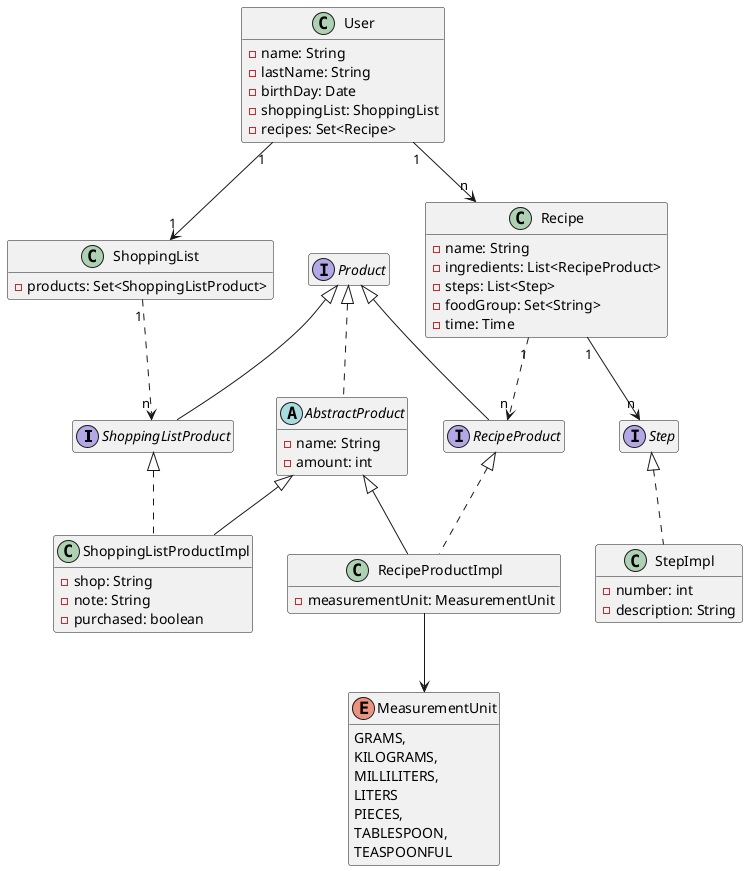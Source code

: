 @startuml

interface ShoppingListProduct extends Product {}

interface RecipeProduct extends Product{}

abstract class AbstractProduct  implements Product{
    - name: String
    - amount: int
}

class ShoppingListProductImpl extends AbstractProduct implements ShoppingListProduct {
    - shop: String
    - note: String
    - purchased: boolean
}

class RecipeProductImpl extends AbstractProduct implements RecipeProduct {
        - measurementUnit: MeasurementUnit
}

enum MeasurementUnit {
    GRAMS,
    KILOGRAMS,
    MILLILITERS,
    LITERS
    PIECES,
    TABLESPOON,
    TEASPOONFUL
}

class ShoppingList {
    - products: Set<ShoppingListProduct>
}

class Recipe {
    - name: String
    - ingredients: List<RecipeProduct>
    - steps: List<Step>
    - foodGroup: Set<String>
    - time: Time
}

class StepImpl implements Step {
    - number: int
    - description: String
}

class User {
    - name: String
    - lastName: String
    - birthDay: Date
    - shoppingList: ShoppingList
    - recipes: Set<Recipe>
}

ShoppingList "1" ..> "n" ShoppingListProduct

Recipe "1" --> "n" Step
Recipe  "1" ..> "n" RecipeProduct

User "1" --> "1" ShoppingList
User "1" --> "n" Recipe

RecipeProductImpl --> MeasurementUnit

hide empty members

@enduml